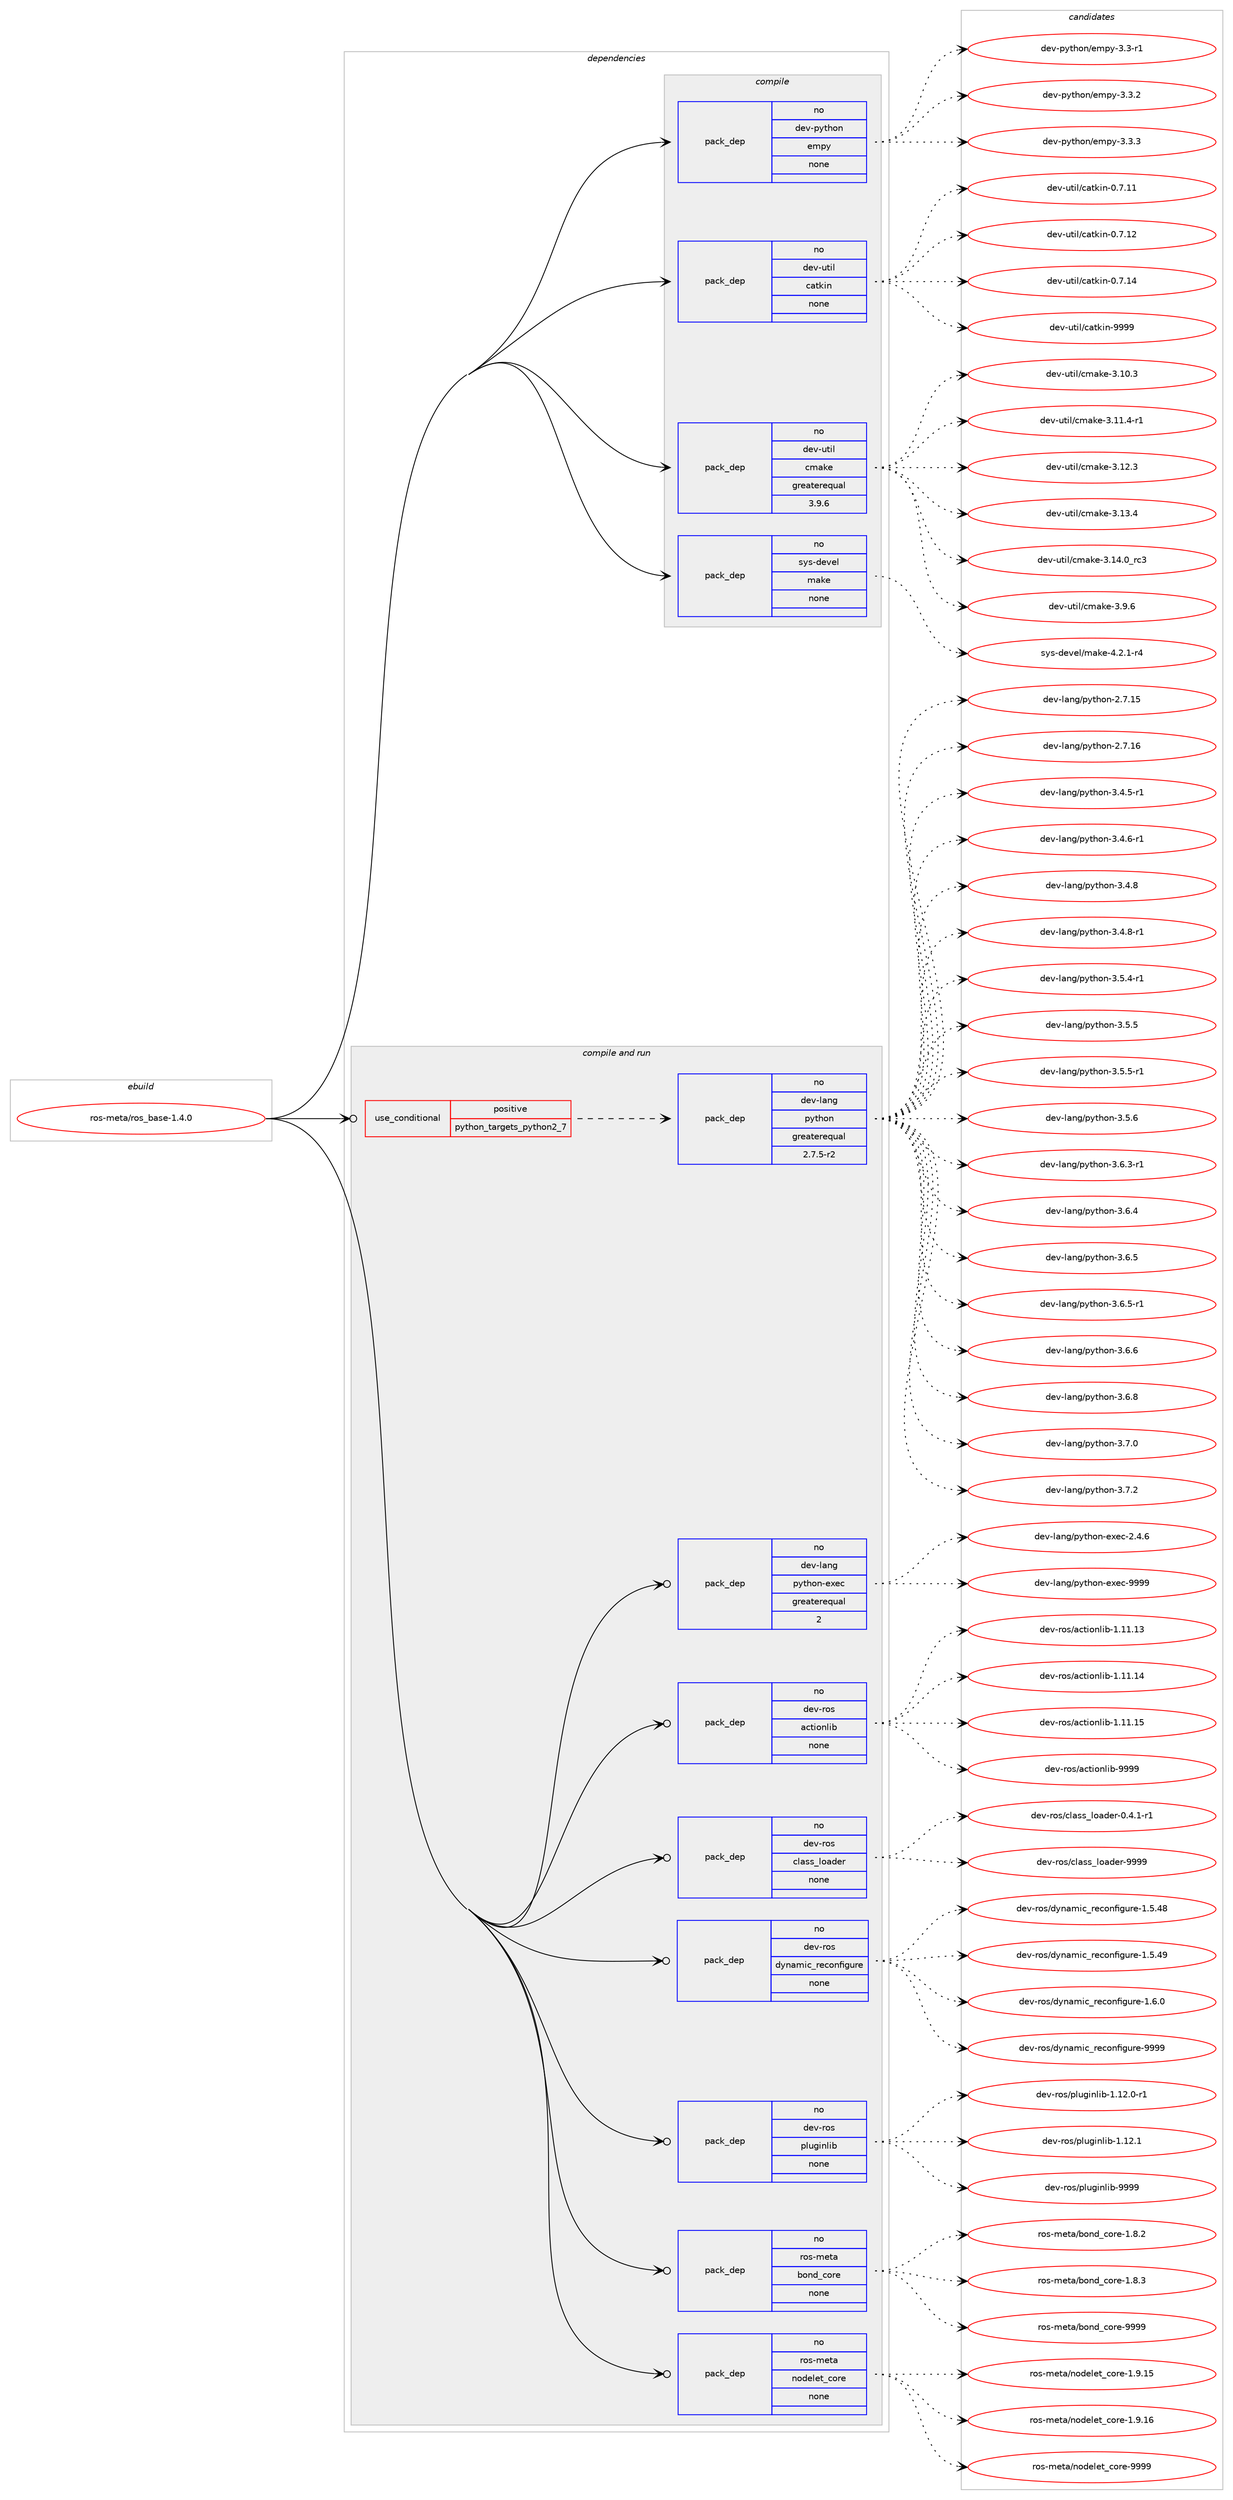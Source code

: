 digraph prolog {

# *************
# Graph options
# *************

newrank=true;
concentrate=true;
compound=true;
graph [rankdir=LR,fontname=Helvetica,fontsize=10,ranksep=1.5];#, ranksep=2.5, nodesep=0.2];
edge  [arrowhead=vee];
node  [fontname=Helvetica,fontsize=10];

# **********
# The ebuild
# **********

subgraph cluster_leftcol {
color=gray;
rank=same;
label=<<i>ebuild</i>>;
id [label="ros-meta/ros_base-1.4.0", color=red, width=4, href="../ros-meta/ros_base-1.4.0.svg"];
}

# ****************
# The dependencies
# ****************

subgraph cluster_midcol {
color=gray;
label=<<i>dependencies</i>>;
subgraph cluster_compile {
fillcolor="#eeeeee";
style=filled;
label=<<i>compile</i>>;
subgraph pack1204502 {
dependency1683829 [label=<<TABLE BORDER="0" CELLBORDER="1" CELLSPACING="0" CELLPADDING="4" WIDTH="220"><TR><TD ROWSPAN="6" CELLPADDING="30">pack_dep</TD></TR><TR><TD WIDTH="110">no</TD></TR><TR><TD>dev-python</TD></TR><TR><TD>empy</TD></TR><TR><TD>none</TD></TR><TR><TD></TD></TR></TABLE>>, shape=none, color=blue];
}
id:e -> dependency1683829:w [weight=20,style="solid",arrowhead="vee"];
subgraph pack1204503 {
dependency1683830 [label=<<TABLE BORDER="0" CELLBORDER="1" CELLSPACING="0" CELLPADDING="4" WIDTH="220"><TR><TD ROWSPAN="6" CELLPADDING="30">pack_dep</TD></TR><TR><TD WIDTH="110">no</TD></TR><TR><TD>dev-util</TD></TR><TR><TD>catkin</TD></TR><TR><TD>none</TD></TR><TR><TD></TD></TR></TABLE>>, shape=none, color=blue];
}
id:e -> dependency1683830:w [weight=20,style="solid",arrowhead="vee"];
subgraph pack1204504 {
dependency1683831 [label=<<TABLE BORDER="0" CELLBORDER="1" CELLSPACING="0" CELLPADDING="4" WIDTH="220"><TR><TD ROWSPAN="6" CELLPADDING="30">pack_dep</TD></TR><TR><TD WIDTH="110">no</TD></TR><TR><TD>dev-util</TD></TR><TR><TD>cmake</TD></TR><TR><TD>greaterequal</TD></TR><TR><TD>3.9.6</TD></TR></TABLE>>, shape=none, color=blue];
}
id:e -> dependency1683831:w [weight=20,style="solid",arrowhead="vee"];
subgraph pack1204505 {
dependency1683832 [label=<<TABLE BORDER="0" CELLBORDER="1" CELLSPACING="0" CELLPADDING="4" WIDTH="220"><TR><TD ROWSPAN="6" CELLPADDING="30">pack_dep</TD></TR><TR><TD WIDTH="110">no</TD></TR><TR><TD>sys-devel</TD></TR><TR><TD>make</TD></TR><TR><TD>none</TD></TR><TR><TD></TD></TR></TABLE>>, shape=none, color=blue];
}
id:e -> dependency1683832:w [weight=20,style="solid",arrowhead="vee"];
}
subgraph cluster_compileandrun {
fillcolor="#eeeeee";
style=filled;
label=<<i>compile and run</i>>;
subgraph cond451798 {
dependency1683833 [label=<<TABLE BORDER="0" CELLBORDER="1" CELLSPACING="0" CELLPADDING="4"><TR><TD ROWSPAN="3" CELLPADDING="10">use_conditional</TD></TR><TR><TD>positive</TD></TR><TR><TD>python_targets_python2_7</TD></TR></TABLE>>, shape=none, color=red];
subgraph pack1204506 {
dependency1683834 [label=<<TABLE BORDER="0" CELLBORDER="1" CELLSPACING="0" CELLPADDING="4" WIDTH="220"><TR><TD ROWSPAN="6" CELLPADDING="30">pack_dep</TD></TR><TR><TD WIDTH="110">no</TD></TR><TR><TD>dev-lang</TD></TR><TR><TD>python</TD></TR><TR><TD>greaterequal</TD></TR><TR><TD>2.7.5-r2</TD></TR></TABLE>>, shape=none, color=blue];
}
dependency1683833:e -> dependency1683834:w [weight=20,style="dashed",arrowhead="vee"];
}
id:e -> dependency1683833:w [weight=20,style="solid",arrowhead="odotvee"];
subgraph pack1204507 {
dependency1683835 [label=<<TABLE BORDER="0" CELLBORDER="1" CELLSPACING="0" CELLPADDING="4" WIDTH="220"><TR><TD ROWSPAN="6" CELLPADDING="30">pack_dep</TD></TR><TR><TD WIDTH="110">no</TD></TR><TR><TD>dev-lang</TD></TR><TR><TD>python-exec</TD></TR><TR><TD>greaterequal</TD></TR><TR><TD>2</TD></TR></TABLE>>, shape=none, color=blue];
}
id:e -> dependency1683835:w [weight=20,style="solid",arrowhead="odotvee"];
subgraph pack1204508 {
dependency1683836 [label=<<TABLE BORDER="0" CELLBORDER="1" CELLSPACING="0" CELLPADDING="4" WIDTH="220"><TR><TD ROWSPAN="6" CELLPADDING="30">pack_dep</TD></TR><TR><TD WIDTH="110">no</TD></TR><TR><TD>dev-ros</TD></TR><TR><TD>actionlib</TD></TR><TR><TD>none</TD></TR><TR><TD></TD></TR></TABLE>>, shape=none, color=blue];
}
id:e -> dependency1683836:w [weight=20,style="solid",arrowhead="odotvee"];
subgraph pack1204509 {
dependency1683837 [label=<<TABLE BORDER="0" CELLBORDER="1" CELLSPACING="0" CELLPADDING="4" WIDTH="220"><TR><TD ROWSPAN="6" CELLPADDING="30">pack_dep</TD></TR><TR><TD WIDTH="110">no</TD></TR><TR><TD>dev-ros</TD></TR><TR><TD>class_loader</TD></TR><TR><TD>none</TD></TR><TR><TD></TD></TR></TABLE>>, shape=none, color=blue];
}
id:e -> dependency1683837:w [weight=20,style="solid",arrowhead="odotvee"];
subgraph pack1204510 {
dependency1683838 [label=<<TABLE BORDER="0" CELLBORDER="1" CELLSPACING="0" CELLPADDING="4" WIDTH="220"><TR><TD ROWSPAN="6" CELLPADDING="30">pack_dep</TD></TR><TR><TD WIDTH="110">no</TD></TR><TR><TD>dev-ros</TD></TR><TR><TD>dynamic_reconfigure</TD></TR><TR><TD>none</TD></TR><TR><TD></TD></TR></TABLE>>, shape=none, color=blue];
}
id:e -> dependency1683838:w [weight=20,style="solid",arrowhead="odotvee"];
subgraph pack1204511 {
dependency1683839 [label=<<TABLE BORDER="0" CELLBORDER="1" CELLSPACING="0" CELLPADDING="4" WIDTH="220"><TR><TD ROWSPAN="6" CELLPADDING="30">pack_dep</TD></TR><TR><TD WIDTH="110">no</TD></TR><TR><TD>dev-ros</TD></TR><TR><TD>pluginlib</TD></TR><TR><TD>none</TD></TR><TR><TD></TD></TR></TABLE>>, shape=none, color=blue];
}
id:e -> dependency1683839:w [weight=20,style="solid",arrowhead="odotvee"];
subgraph pack1204512 {
dependency1683840 [label=<<TABLE BORDER="0" CELLBORDER="1" CELLSPACING="0" CELLPADDING="4" WIDTH="220"><TR><TD ROWSPAN="6" CELLPADDING="30">pack_dep</TD></TR><TR><TD WIDTH="110">no</TD></TR><TR><TD>ros-meta</TD></TR><TR><TD>bond_core</TD></TR><TR><TD>none</TD></TR><TR><TD></TD></TR></TABLE>>, shape=none, color=blue];
}
id:e -> dependency1683840:w [weight=20,style="solid",arrowhead="odotvee"];
subgraph pack1204513 {
dependency1683841 [label=<<TABLE BORDER="0" CELLBORDER="1" CELLSPACING="0" CELLPADDING="4" WIDTH="220"><TR><TD ROWSPAN="6" CELLPADDING="30">pack_dep</TD></TR><TR><TD WIDTH="110">no</TD></TR><TR><TD>ros-meta</TD></TR><TR><TD>nodelet_core</TD></TR><TR><TD>none</TD></TR><TR><TD></TD></TR></TABLE>>, shape=none, color=blue];
}
id:e -> dependency1683841:w [weight=20,style="solid",arrowhead="odotvee"];
}
subgraph cluster_run {
fillcolor="#eeeeee";
style=filled;
label=<<i>run</i>>;
}
}

# **************
# The candidates
# **************

subgraph cluster_choices {
rank=same;
color=gray;
label=<<i>candidates</i>>;

subgraph choice1204502 {
color=black;
nodesep=1;
choice1001011184511212111610411111047101109112121455146514511449 [label="dev-python/empy-3.3-r1", color=red, width=4,href="../dev-python/empy-3.3-r1.svg"];
choice1001011184511212111610411111047101109112121455146514650 [label="dev-python/empy-3.3.2", color=red, width=4,href="../dev-python/empy-3.3.2.svg"];
choice1001011184511212111610411111047101109112121455146514651 [label="dev-python/empy-3.3.3", color=red, width=4,href="../dev-python/empy-3.3.3.svg"];
dependency1683829:e -> choice1001011184511212111610411111047101109112121455146514511449:w [style=dotted,weight="100"];
dependency1683829:e -> choice1001011184511212111610411111047101109112121455146514650:w [style=dotted,weight="100"];
dependency1683829:e -> choice1001011184511212111610411111047101109112121455146514651:w [style=dotted,weight="100"];
}
subgraph choice1204503 {
color=black;
nodesep=1;
choice1001011184511711610510847999711610710511045484655464949 [label="dev-util/catkin-0.7.11", color=red, width=4,href="../dev-util/catkin-0.7.11.svg"];
choice1001011184511711610510847999711610710511045484655464950 [label="dev-util/catkin-0.7.12", color=red, width=4,href="../dev-util/catkin-0.7.12.svg"];
choice1001011184511711610510847999711610710511045484655464952 [label="dev-util/catkin-0.7.14", color=red, width=4,href="../dev-util/catkin-0.7.14.svg"];
choice100101118451171161051084799971161071051104557575757 [label="dev-util/catkin-9999", color=red, width=4,href="../dev-util/catkin-9999.svg"];
dependency1683830:e -> choice1001011184511711610510847999711610710511045484655464949:w [style=dotted,weight="100"];
dependency1683830:e -> choice1001011184511711610510847999711610710511045484655464950:w [style=dotted,weight="100"];
dependency1683830:e -> choice1001011184511711610510847999711610710511045484655464952:w [style=dotted,weight="100"];
dependency1683830:e -> choice100101118451171161051084799971161071051104557575757:w [style=dotted,weight="100"];
}
subgraph choice1204504 {
color=black;
nodesep=1;
choice1001011184511711610510847991099710710145514649484651 [label="dev-util/cmake-3.10.3", color=red, width=4,href="../dev-util/cmake-3.10.3.svg"];
choice10010111845117116105108479910997107101455146494946524511449 [label="dev-util/cmake-3.11.4-r1", color=red, width=4,href="../dev-util/cmake-3.11.4-r1.svg"];
choice1001011184511711610510847991099710710145514649504651 [label="dev-util/cmake-3.12.3", color=red, width=4,href="../dev-util/cmake-3.12.3.svg"];
choice1001011184511711610510847991099710710145514649514652 [label="dev-util/cmake-3.13.4", color=red, width=4,href="../dev-util/cmake-3.13.4.svg"];
choice1001011184511711610510847991099710710145514649524648951149951 [label="dev-util/cmake-3.14.0_rc3", color=red, width=4,href="../dev-util/cmake-3.14.0_rc3.svg"];
choice10010111845117116105108479910997107101455146574654 [label="dev-util/cmake-3.9.6", color=red, width=4,href="../dev-util/cmake-3.9.6.svg"];
dependency1683831:e -> choice1001011184511711610510847991099710710145514649484651:w [style=dotted,weight="100"];
dependency1683831:e -> choice10010111845117116105108479910997107101455146494946524511449:w [style=dotted,weight="100"];
dependency1683831:e -> choice1001011184511711610510847991099710710145514649504651:w [style=dotted,weight="100"];
dependency1683831:e -> choice1001011184511711610510847991099710710145514649514652:w [style=dotted,weight="100"];
dependency1683831:e -> choice1001011184511711610510847991099710710145514649524648951149951:w [style=dotted,weight="100"];
dependency1683831:e -> choice10010111845117116105108479910997107101455146574654:w [style=dotted,weight="100"];
}
subgraph choice1204505 {
color=black;
nodesep=1;
choice1151211154510010111810110847109971071014552465046494511452 [label="sys-devel/make-4.2.1-r4", color=red, width=4,href="../sys-devel/make-4.2.1-r4.svg"];
dependency1683832:e -> choice1151211154510010111810110847109971071014552465046494511452:w [style=dotted,weight="100"];
}
subgraph choice1204506 {
color=black;
nodesep=1;
choice10010111845108971101034711212111610411111045504655464953 [label="dev-lang/python-2.7.15", color=red, width=4,href="../dev-lang/python-2.7.15.svg"];
choice10010111845108971101034711212111610411111045504655464954 [label="dev-lang/python-2.7.16", color=red, width=4,href="../dev-lang/python-2.7.16.svg"];
choice1001011184510897110103471121211161041111104551465246534511449 [label="dev-lang/python-3.4.5-r1", color=red, width=4,href="../dev-lang/python-3.4.5-r1.svg"];
choice1001011184510897110103471121211161041111104551465246544511449 [label="dev-lang/python-3.4.6-r1", color=red, width=4,href="../dev-lang/python-3.4.6-r1.svg"];
choice100101118451089711010347112121116104111110455146524656 [label="dev-lang/python-3.4.8", color=red, width=4,href="../dev-lang/python-3.4.8.svg"];
choice1001011184510897110103471121211161041111104551465246564511449 [label="dev-lang/python-3.4.8-r1", color=red, width=4,href="../dev-lang/python-3.4.8-r1.svg"];
choice1001011184510897110103471121211161041111104551465346524511449 [label="dev-lang/python-3.5.4-r1", color=red, width=4,href="../dev-lang/python-3.5.4-r1.svg"];
choice100101118451089711010347112121116104111110455146534653 [label="dev-lang/python-3.5.5", color=red, width=4,href="../dev-lang/python-3.5.5.svg"];
choice1001011184510897110103471121211161041111104551465346534511449 [label="dev-lang/python-3.5.5-r1", color=red, width=4,href="../dev-lang/python-3.5.5-r1.svg"];
choice100101118451089711010347112121116104111110455146534654 [label="dev-lang/python-3.5.6", color=red, width=4,href="../dev-lang/python-3.5.6.svg"];
choice1001011184510897110103471121211161041111104551465446514511449 [label="dev-lang/python-3.6.3-r1", color=red, width=4,href="../dev-lang/python-3.6.3-r1.svg"];
choice100101118451089711010347112121116104111110455146544652 [label="dev-lang/python-3.6.4", color=red, width=4,href="../dev-lang/python-3.6.4.svg"];
choice100101118451089711010347112121116104111110455146544653 [label="dev-lang/python-3.6.5", color=red, width=4,href="../dev-lang/python-3.6.5.svg"];
choice1001011184510897110103471121211161041111104551465446534511449 [label="dev-lang/python-3.6.5-r1", color=red, width=4,href="../dev-lang/python-3.6.5-r1.svg"];
choice100101118451089711010347112121116104111110455146544654 [label="dev-lang/python-3.6.6", color=red, width=4,href="../dev-lang/python-3.6.6.svg"];
choice100101118451089711010347112121116104111110455146544656 [label="dev-lang/python-3.6.8", color=red, width=4,href="../dev-lang/python-3.6.8.svg"];
choice100101118451089711010347112121116104111110455146554648 [label="dev-lang/python-3.7.0", color=red, width=4,href="../dev-lang/python-3.7.0.svg"];
choice100101118451089711010347112121116104111110455146554650 [label="dev-lang/python-3.7.2", color=red, width=4,href="../dev-lang/python-3.7.2.svg"];
dependency1683834:e -> choice10010111845108971101034711212111610411111045504655464953:w [style=dotted,weight="100"];
dependency1683834:e -> choice10010111845108971101034711212111610411111045504655464954:w [style=dotted,weight="100"];
dependency1683834:e -> choice1001011184510897110103471121211161041111104551465246534511449:w [style=dotted,weight="100"];
dependency1683834:e -> choice1001011184510897110103471121211161041111104551465246544511449:w [style=dotted,weight="100"];
dependency1683834:e -> choice100101118451089711010347112121116104111110455146524656:w [style=dotted,weight="100"];
dependency1683834:e -> choice1001011184510897110103471121211161041111104551465246564511449:w [style=dotted,weight="100"];
dependency1683834:e -> choice1001011184510897110103471121211161041111104551465346524511449:w [style=dotted,weight="100"];
dependency1683834:e -> choice100101118451089711010347112121116104111110455146534653:w [style=dotted,weight="100"];
dependency1683834:e -> choice1001011184510897110103471121211161041111104551465346534511449:w [style=dotted,weight="100"];
dependency1683834:e -> choice100101118451089711010347112121116104111110455146534654:w [style=dotted,weight="100"];
dependency1683834:e -> choice1001011184510897110103471121211161041111104551465446514511449:w [style=dotted,weight="100"];
dependency1683834:e -> choice100101118451089711010347112121116104111110455146544652:w [style=dotted,weight="100"];
dependency1683834:e -> choice100101118451089711010347112121116104111110455146544653:w [style=dotted,weight="100"];
dependency1683834:e -> choice1001011184510897110103471121211161041111104551465446534511449:w [style=dotted,weight="100"];
dependency1683834:e -> choice100101118451089711010347112121116104111110455146544654:w [style=dotted,weight="100"];
dependency1683834:e -> choice100101118451089711010347112121116104111110455146544656:w [style=dotted,weight="100"];
dependency1683834:e -> choice100101118451089711010347112121116104111110455146554648:w [style=dotted,weight="100"];
dependency1683834:e -> choice100101118451089711010347112121116104111110455146554650:w [style=dotted,weight="100"];
}
subgraph choice1204507 {
color=black;
nodesep=1;
choice1001011184510897110103471121211161041111104510112010199455046524654 [label="dev-lang/python-exec-2.4.6", color=red, width=4,href="../dev-lang/python-exec-2.4.6.svg"];
choice10010111845108971101034711212111610411111045101120101994557575757 [label="dev-lang/python-exec-9999", color=red, width=4,href="../dev-lang/python-exec-9999.svg"];
dependency1683835:e -> choice1001011184510897110103471121211161041111104510112010199455046524654:w [style=dotted,weight="100"];
dependency1683835:e -> choice10010111845108971101034711212111610411111045101120101994557575757:w [style=dotted,weight="100"];
}
subgraph choice1204508 {
color=black;
nodesep=1;
choice10010111845114111115479799116105111110108105984549464949464951 [label="dev-ros/actionlib-1.11.13", color=red, width=4,href="../dev-ros/actionlib-1.11.13.svg"];
choice10010111845114111115479799116105111110108105984549464949464952 [label="dev-ros/actionlib-1.11.14", color=red, width=4,href="../dev-ros/actionlib-1.11.14.svg"];
choice10010111845114111115479799116105111110108105984549464949464953 [label="dev-ros/actionlib-1.11.15", color=red, width=4,href="../dev-ros/actionlib-1.11.15.svg"];
choice10010111845114111115479799116105111110108105984557575757 [label="dev-ros/actionlib-9999", color=red, width=4,href="../dev-ros/actionlib-9999.svg"];
dependency1683836:e -> choice10010111845114111115479799116105111110108105984549464949464951:w [style=dotted,weight="100"];
dependency1683836:e -> choice10010111845114111115479799116105111110108105984549464949464952:w [style=dotted,weight="100"];
dependency1683836:e -> choice10010111845114111115479799116105111110108105984549464949464953:w [style=dotted,weight="100"];
dependency1683836:e -> choice10010111845114111115479799116105111110108105984557575757:w [style=dotted,weight="100"];
}
subgraph choice1204509 {
color=black;
nodesep=1;
choice1001011184511411111547991089711511595108111971001011144548465246494511449 [label="dev-ros/class_loader-0.4.1-r1", color=red, width=4,href="../dev-ros/class_loader-0.4.1-r1.svg"];
choice1001011184511411111547991089711511595108111971001011144557575757 [label="dev-ros/class_loader-9999", color=red, width=4,href="../dev-ros/class_loader-9999.svg"];
dependency1683837:e -> choice1001011184511411111547991089711511595108111971001011144548465246494511449:w [style=dotted,weight="100"];
dependency1683837:e -> choice1001011184511411111547991089711511595108111971001011144557575757:w [style=dotted,weight="100"];
}
subgraph choice1204510 {
color=black;
nodesep=1;
choice10010111845114111115471001211109710910599951141019911111010210510311711410145494653465256 [label="dev-ros/dynamic_reconfigure-1.5.48", color=red, width=4,href="../dev-ros/dynamic_reconfigure-1.5.48.svg"];
choice10010111845114111115471001211109710910599951141019911111010210510311711410145494653465257 [label="dev-ros/dynamic_reconfigure-1.5.49", color=red, width=4,href="../dev-ros/dynamic_reconfigure-1.5.49.svg"];
choice100101118451141111154710012111097109105999511410199111110102105103117114101454946544648 [label="dev-ros/dynamic_reconfigure-1.6.0", color=red, width=4,href="../dev-ros/dynamic_reconfigure-1.6.0.svg"];
choice1001011184511411111547100121110971091059995114101991111101021051031171141014557575757 [label="dev-ros/dynamic_reconfigure-9999", color=red, width=4,href="../dev-ros/dynamic_reconfigure-9999.svg"];
dependency1683838:e -> choice10010111845114111115471001211109710910599951141019911111010210510311711410145494653465256:w [style=dotted,weight="100"];
dependency1683838:e -> choice10010111845114111115471001211109710910599951141019911111010210510311711410145494653465257:w [style=dotted,weight="100"];
dependency1683838:e -> choice100101118451141111154710012111097109105999511410199111110102105103117114101454946544648:w [style=dotted,weight="100"];
dependency1683838:e -> choice1001011184511411111547100121110971091059995114101991111101021051031171141014557575757:w [style=dotted,weight="100"];
}
subgraph choice1204511 {
color=black;
nodesep=1;
choice100101118451141111154711210811710310511010810598454946495046484511449 [label="dev-ros/pluginlib-1.12.0-r1", color=red, width=4,href="../dev-ros/pluginlib-1.12.0-r1.svg"];
choice10010111845114111115471121081171031051101081059845494649504649 [label="dev-ros/pluginlib-1.12.1", color=red, width=4,href="../dev-ros/pluginlib-1.12.1.svg"];
choice1001011184511411111547112108117103105110108105984557575757 [label="dev-ros/pluginlib-9999", color=red, width=4,href="../dev-ros/pluginlib-9999.svg"];
dependency1683839:e -> choice100101118451141111154711210811710310511010810598454946495046484511449:w [style=dotted,weight="100"];
dependency1683839:e -> choice10010111845114111115471121081171031051101081059845494649504649:w [style=dotted,weight="100"];
dependency1683839:e -> choice1001011184511411111547112108117103105110108105984557575757:w [style=dotted,weight="100"];
}
subgraph choice1204512 {
color=black;
nodesep=1;
choice114111115451091011169747981111101009599111114101454946564650 [label="ros-meta/bond_core-1.8.2", color=red, width=4,href="../ros-meta/bond_core-1.8.2.svg"];
choice114111115451091011169747981111101009599111114101454946564651 [label="ros-meta/bond_core-1.8.3", color=red, width=4,href="../ros-meta/bond_core-1.8.3.svg"];
choice1141111154510910111697479811111010095991111141014557575757 [label="ros-meta/bond_core-9999", color=red, width=4,href="../ros-meta/bond_core-9999.svg"];
dependency1683840:e -> choice114111115451091011169747981111101009599111114101454946564650:w [style=dotted,weight="100"];
dependency1683840:e -> choice114111115451091011169747981111101009599111114101454946564651:w [style=dotted,weight="100"];
dependency1683840:e -> choice1141111154510910111697479811111010095991111141014557575757:w [style=dotted,weight="100"];
}
subgraph choice1204513 {
color=black;
nodesep=1;
choice114111115451091011169747110111100101108101116959911111410145494657464953 [label="ros-meta/nodelet_core-1.9.15", color=red, width=4,href="../ros-meta/nodelet_core-1.9.15.svg"];
choice114111115451091011169747110111100101108101116959911111410145494657464954 [label="ros-meta/nodelet_core-1.9.16", color=red, width=4,href="../ros-meta/nodelet_core-1.9.16.svg"];
choice11411111545109101116974711011110010110810111695991111141014557575757 [label="ros-meta/nodelet_core-9999", color=red, width=4,href="../ros-meta/nodelet_core-9999.svg"];
dependency1683841:e -> choice114111115451091011169747110111100101108101116959911111410145494657464953:w [style=dotted,weight="100"];
dependency1683841:e -> choice114111115451091011169747110111100101108101116959911111410145494657464954:w [style=dotted,weight="100"];
dependency1683841:e -> choice11411111545109101116974711011110010110810111695991111141014557575757:w [style=dotted,weight="100"];
}
}

}
